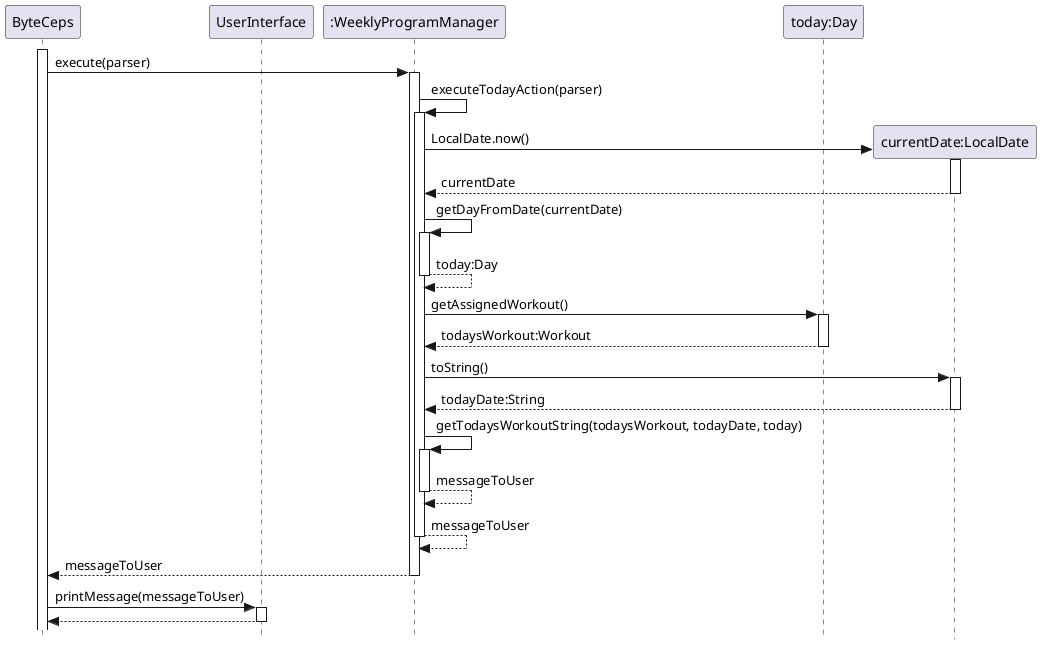 @startuml SequenceDiagram
skinparam classAttributeIconSize 0
skinparam style strictuml

participant ByteCeps
participant UserInterface
participant ":WeeklyProgramManager" as WeeklyProgramManager
participant "today:Day" as today


    activate ByteCeps
    ByteCeps -> WeeklyProgramManager : execute(parser)
    activate WeeklyProgramManager
    WeeklyProgramManager -> WeeklyProgramManager : executeTodayAction(parser)
    activate WeeklyProgramManager

    create "currentDate:LocalDate" as currentDate
    WeeklyProgramManager -> currentDate : LocalDate.now()
    activate currentDate
    currentDate --> WeeklyProgramManager : currentDate
    deactivate currentDate

    WeeklyProgramManager -> WeeklyProgramManager : getDayFromDate(currentDate)
    activate WeeklyProgramManager
    WeeklyProgramManager --> WeeklyProgramManager : today:Day
    deactivate WeeklyProgramManager

    WeeklyProgramManager -> today : getAssignedWorkout()
    activate today
    today --> WeeklyProgramManager : todaysWorkout:Workout
    deactivate today

    WeeklyProgramManager -> currentDate : toString()
    activate currentDate
    currentDate --> WeeklyProgramManager : todayDate:String
    deactivate currentDate

    WeeklyProgramManager -> WeeklyProgramManager : getTodaysWorkoutString(todaysWorkout, todayDate, today)
    activate WeeklyProgramManager
    WeeklyProgramManager --> WeeklyProgramManager : messageToUser
    deactivate WeeklyProgramManager

    WeeklyProgramManager --> WeeklyProgramManager : messageToUser
    deactivate WeeklyProgramManager

    WeeklyProgramManager --> ByteCeps : messageToUser
    deactivate WeeklyProgramManager

    ByteCeps -> UserInterface: printMessage(messageToUser)
    activate UserInterface
    UserInterface --> ByteCeps :
    deactivate UserInterface


@enduml
